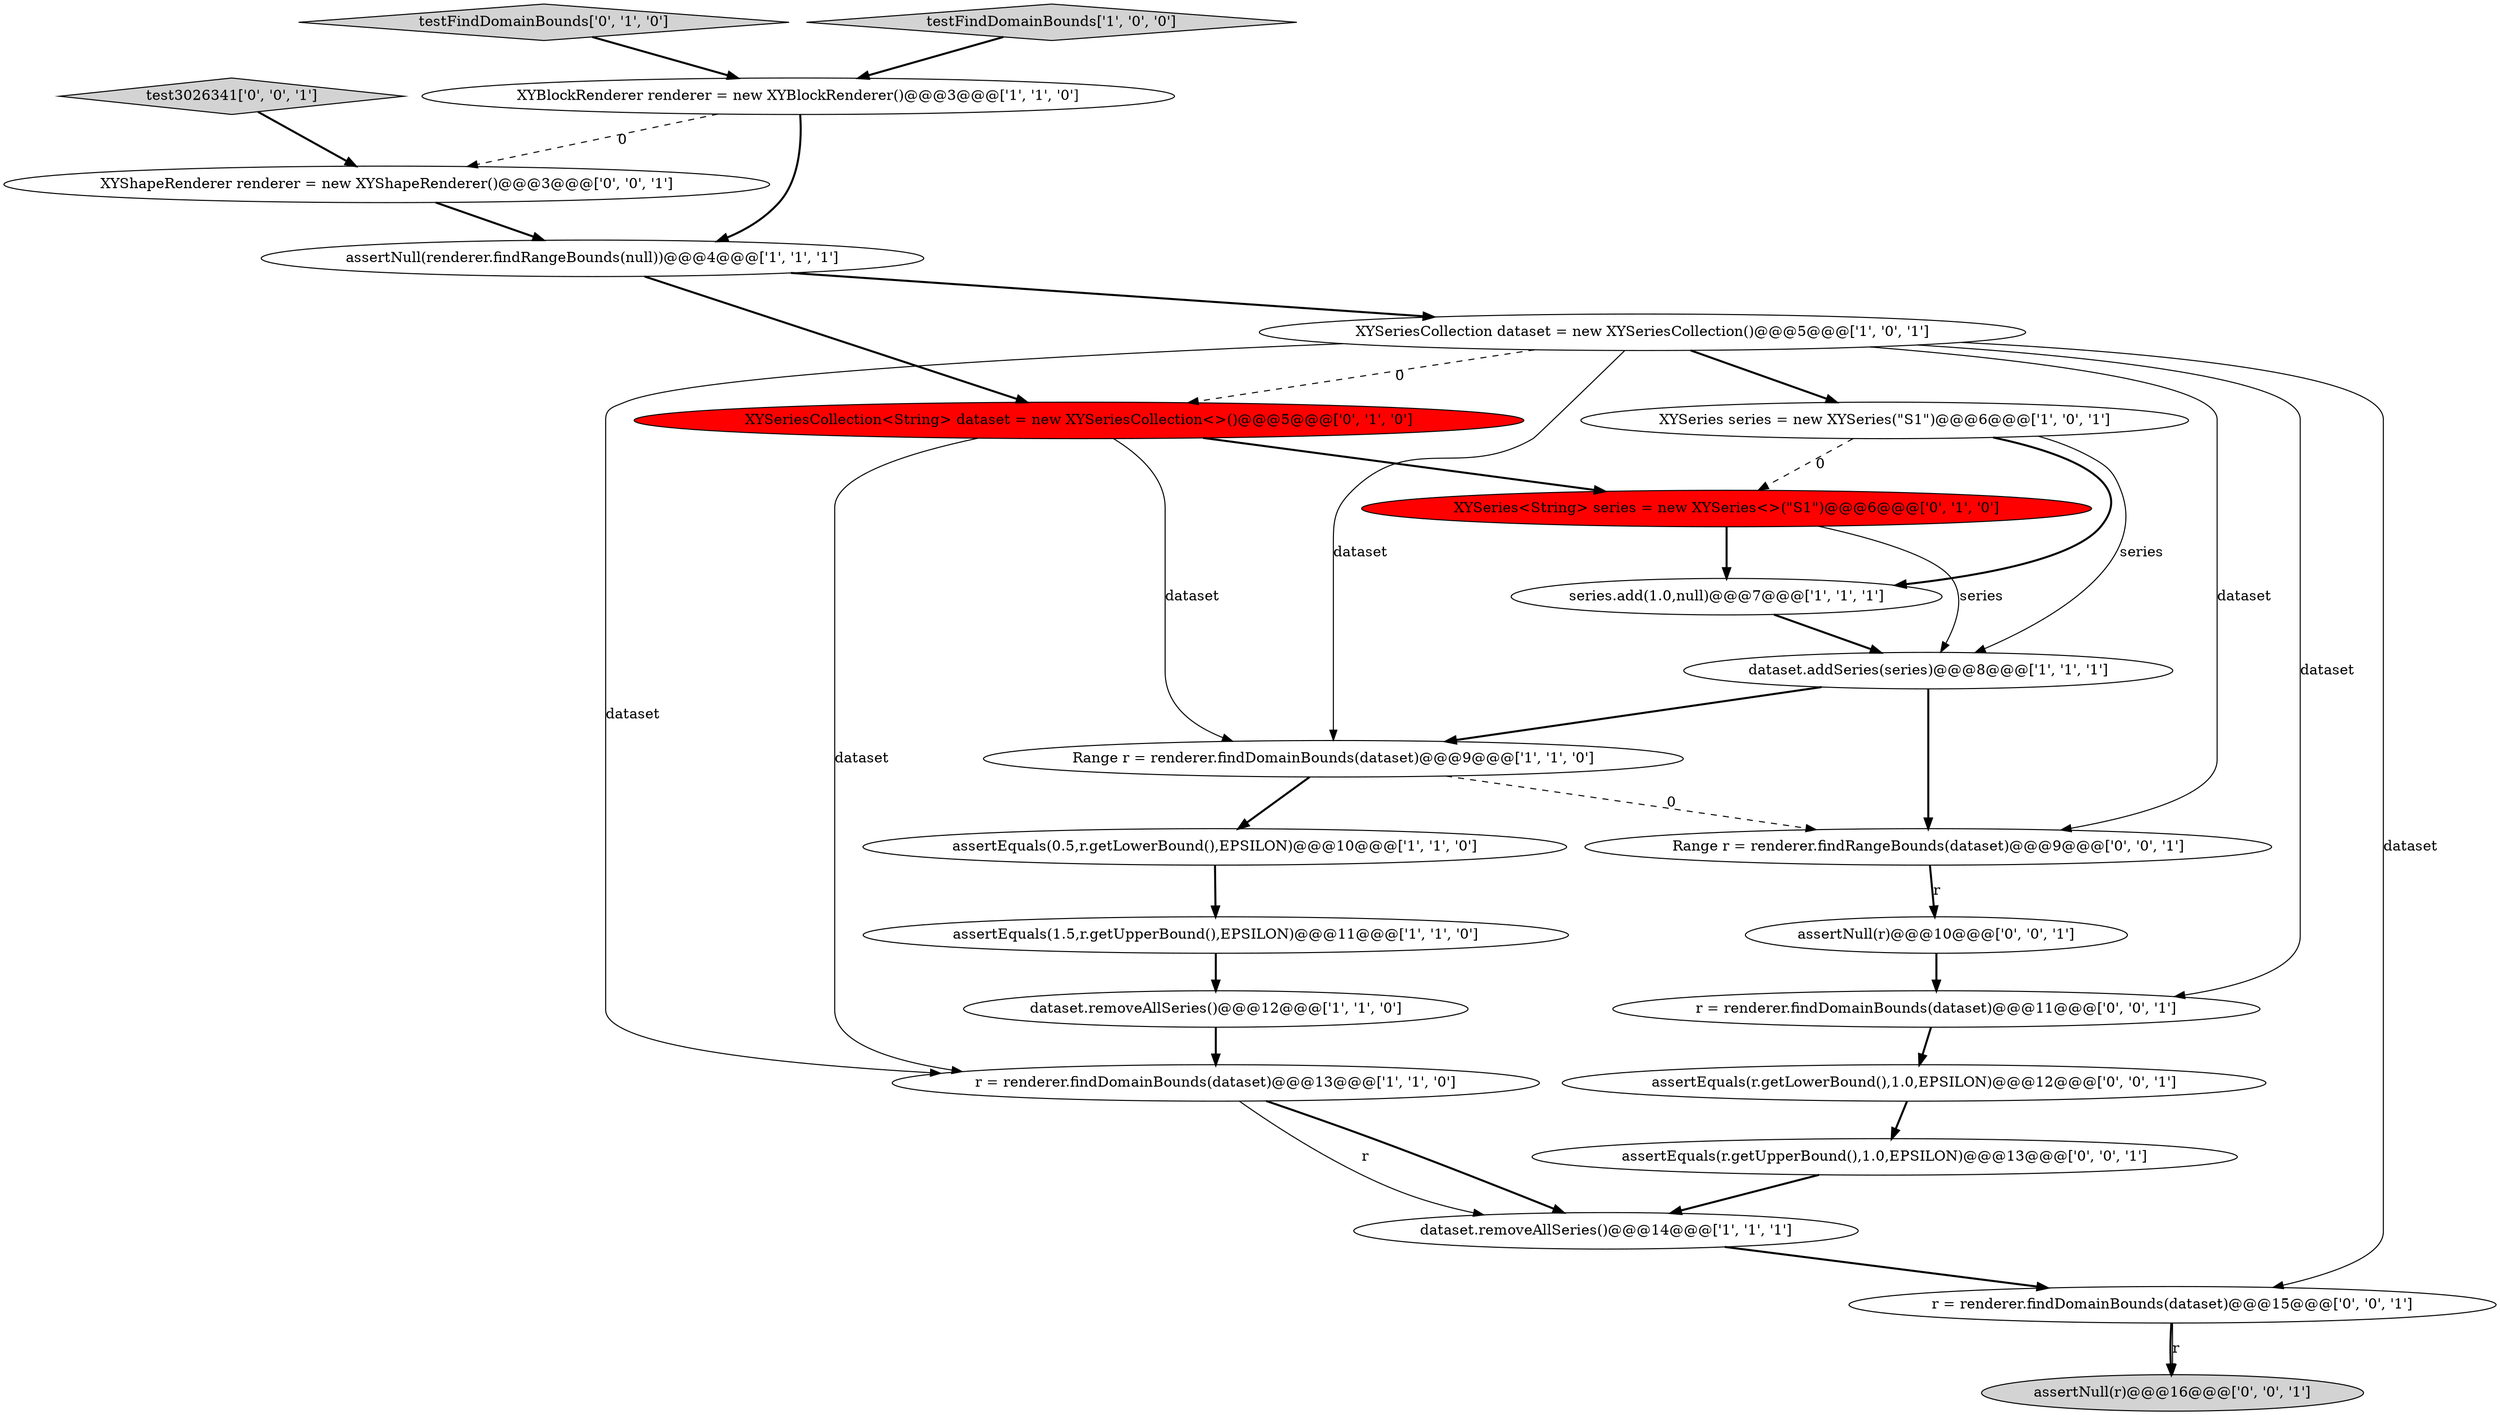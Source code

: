 digraph {
16 [style = filled, label = "assertNull(r)@@@16@@@['0', '0', '1']", fillcolor = lightgray, shape = ellipse image = "AAA0AAABBB3BBB"];
3 [style = filled, label = "XYSeriesCollection dataset = new XYSeriesCollection()@@@5@@@['1', '0', '1']", fillcolor = white, shape = ellipse image = "AAA0AAABBB1BBB"];
15 [style = filled, label = "XYSeries<String> series = new XYSeries<>(\"S1\")@@@6@@@['0', '1', '0']", fillcolor = red, shape = ellipse image = "AAA1AAABBB2BBB"];
21 [style = filled, label = "test3026341['0', '0', '1']", fillcolor = lightgray, shape = diamond image = "AAA0AAABBB3BBB"];
13 [style = filled, label = "testFindDomainBounds['0', '1', '0']", fillcolor = lightgray, shape = diamond image = "AAA0AAABBB2BBB"];
7 [style = filled, label = "Range r = renderer.findDomainBounds(dataset)@@@9@@@['1', '1', '0']", fillcolor = white, shape = ellipse image = "AAA0AAABBB1BBB"];
4 [style = filled, label = "assertEquals(1.5,r.getUpperBound(),EPSILON)@@@11@@@['1', '1', '0']", fillcolor = white, shape = ellipse image = "AAA0AAABBB1BBB"];
6 [style = filled, label = "XYSeries series = new XYSeries(\"S1\")@@@6@@@['1', '0', '1']", fillcolor = white, shape = ellipse image = "AAA0AAABBB1BBB"];
11 [style = filled, label = "dataset.removeAllSeries()@@@14@@@['1', '1', '1']", fillcolor = white, shape = ellipse image = "AAA0AAABBB1BBB"];
24 [style = filled, label = "assertNull(r)@@@10@@@['0', '0', '1']", fillcolor = white, shape = ellipse image = "AAA0AAABBB3BBB"];
19 [style = filled, label = "XYShapeRenderer renderer = new XYShapeRenderer()@@@3@@@['0', '0', '1']", fillcolor = white, shape = ellipse image = "AAA0AAABBB3BBB"];
9 [style = filled, label = "assertNull(renderer.findRangeBounds(null))@@@4@@@['1', '1', '1']", fillcolor = white, shape = ellipse image = "AAA0AAABBB1BBB"];
2 [style = filled, label = "r = renderer.findDomainBounds(dataset)@@@13@@@['1', '1', '0']", fillcolor = white, shape = ellipse image = "AAA0AAABBB1BBB"];
22 [style = filled, label = "assertEquals(r.getUpperBound(),1.0,EPSILON)@@@13@@@['0', '0', '1']", fillcolor = white, shape = ellipse image = "AAA0AAABBB3BBB"];
20 [style = filled, label = "Range r = renderer.findRangeBounds(dataset)@@@9@@@['0', '0', '1']", fillcolor = white, shape = ellipse image = "AAA0AAABBB3BBB"];
8 [style = filled, label = "assertEquals(0.5,r.getLowerBound(),EPSILON)@@@10@@@['1', '1', '0']", fillcolor = white, shape = ellipse image = "AAA0AAABBB1BBB"];
1 [style = filled, label = "dataset.removeAllSeries()@@@12@@@['1', '1', '0']", fillcolor = white, shape = ellipse image = "AAA0AAABBB1BBB"];
23 [style = filled, label = "r = renderer.findDomainBounds(dataset)@@@15@@@['0', '0', '1']", fillcolor = white, shape = ellipse image = "AAA0AAABBB3BBB"];
18 [style = filled, label = "assertEquals(r.getLowerBound(),1.0,EPSILON)@@@12@@@['0', '0', '1']", fillcolor = white, shape = ellipse image = "AAA0AAABBB3BBB"];
5 [style = filled, label = "XYBlockRenderer renderer = new XYBlockRenderer()@@@3@@@['1', '1', '0']", fillcolor = white, shape = ellipse image = "AAA0AAABBB1BBB"];
10 [style = filled, label = "series.add(1.0,null)@@@7@@@['1', '1', '1']", fillcolor = white, shape = ellipse image = "AAA0AAABBB1BBB"];
0 [style = filled, label = "dataset.addSeries(series)@@@8@@@['1', '1', '1']", fillcolor = white, shape = ellipse image = "AAA0AAABBB1BBB"];
17 [style = filled, label = "r = renderer.findDomainBounds(dataset)@@@11@@@['0', '0', '1']", fillcolor = white, shape = ellipse image = "AAA0AAABBB3BBB"];
12 [style = filled, label = "testFindDomainBounds['1', '0', '0']", fillcolor = lightgray, shape = diamond image = "AAA0AAABBB1BBB"];
14 [style = filled, label = "XYSeriesCollection<String> dataset = new XYSeriesCollection<>()@@@5@@@['0', '1', '0']", fillcolor = red, shape = ellipse image = "AAA1AAABBB2BBB"];
15->10 [style = bold, label=""];
23->16 [style = bold, label=""];
2->11 [style = solid, label="r"];
12->5 [style = bold, label=""];
5->9 [style = bold, label=""];
21->19 [style = bold, label=""];
20->24 [style = solid, label="r"];
7->20 [style = dashed, label="0"];
3->6 [style = bold, label=""];
3->20 [style = solid, label="dataset"];
3->17 [style = solid, label="dataset"];
23->16 [style = solid, label="r"];
7->8 [style = bold, label=""];
3->23 [style = solid, label="dataset"];
14->7 [style = solid, label="dataset"];
0->7 [style = bold, label=""];
3->2 [style = solid, label="dataset"];
18->22 [style = bold, label=""];
15->0 [style = solid, label="series"];
19->9 [style = bold, label=""];
6->15 [style = dashed, label="0"];
6->10 [style = bold, label=""];
10->0 [style = bold, label=""];
24->17 [style = bold, label=""];
9->14 [style = bold, label=""];
13->5 [style = bold, label=""];
3->7 [style = solid, label="dataset"];
9->3 [style = bold, label=""];
0->20 [style = bold, label=""];
14->15 [style = bold, label=""];
4->1 [style = bold, label=""];
1->2 [style = bold, label=""];
8->4 [style = bold, label=""];
14->2 [style = solid, label="dataset"];
3->14 [style = dashed, label="0"];
20->24 [style = bold, label=""];
5->19 [style = dashed, label="0"];
11->23 [style = bold, label=""];
6->0 [style = solid, label="series"];
2->11 [style = bold, label=""];
22->11 [style = bold, label=""];
17->18 [style = bold, label=""];
}

